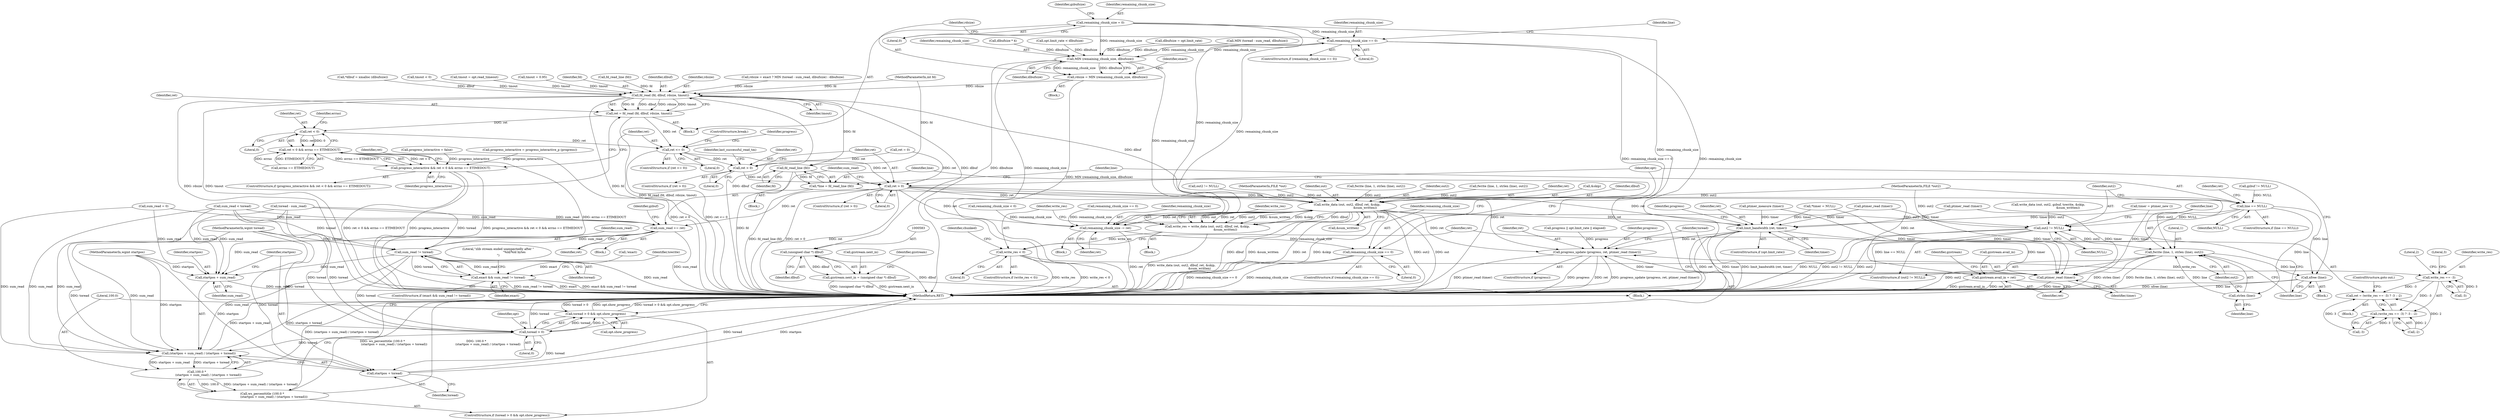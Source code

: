 digraph "0_savannah_ba6b44f6745b14dce414761a8e4b35d31b176bba@API" {
"1000186" [label="(Call,remaining_chunk_size = 0)"];
"1000392" [label="(Call,remaining_chunk_size == 0)"];
"1000461" [label="(Call,MIN (remaining_chunk_size, dlbufsize))"];
"1000459" [label="(Call,rdsize = MIN (remaining_chunk_size, dlbufsize))"];
"1000514" [label="(Call,fd_read (fd, dlbuf, rdsize, tmout))"];
"1000512" [label="(Call,ret = fd_read (fd, dlbuf, rdsize, tmout))"];
"1000523" [label="(Call,ret < 0)"];
"1000522" [label="(Call,ret < 0 && errno == ETIMEDOUT)"];
"1000520" [label="(Call,progress_interactive && ret < 0 && errno == ETIMEDOUT)"];
"1000534" [label="(Call,ret <= 0)"];
"1000550" [label="(Call,ret > 0)"];
"1000558" [label="(Call,ret > 0)"];
"1000563" [label="(Call,sum_read += ret)"];
"1000631" [label="(Call,sum_read != toread)"];
"1000629" [label="(Call,exact && sum_read != toread)"];
"1000767" [label="(Call,toread > 0)"];
"1000766" [label="(Call,toread > 0 && opt.show_progress)"];
"1000776" [label="(Call,(startpos + sum_read) / (startpos + toread))"];
"1000774" [label="(Call,100.0 *\n                         (startpos + sum_read) / (startpos + toread))"];
"1000773" [label="(Call,ws_percenttitle (100.0 *\n                         (startpos + sum_read) / (startpos + toread)))"];
"1000780" [label="(Call,startpos + toread)"];
"1000777" [label="(Call,startpos + sum_read)"];
"1000573" [label="(Call,gzstream.avail_in = ret)"];
"1000685" [label="(Call,write_data (out, out2, dlbuf, ret, &skip,\n                                      &sum_written))"];
"1000683" [label="(Call,write_res = write_data (out, out2, dlbuf, ret, &skip,\n                                      &sum_written))"];
"1000695" [label="(Call,write_res < 0)"];
"1000702" [label="(Call,write_res == -3)"];
"1000699" [label="(Call,ret = (write_res == -3) ? -3 : -2)"];
"1000701" [label="(Call,(write_res == -3) ? -3 : -2)"];
"1000714" [label="(Call,remaining_chunk_size -= ret)"];
"1000718" [label="(Call,remaining_chunk_size == 0)"];
"1000740" [label="(Call,out2 != NULL)"];
"1000743" [label="(Call,fwrite (line, 1, strlen (line), out2))"];
"1000749" [label="(Call,xfree (line))"];
"1000755" [label="(Call,limit_bandwidth (ret, timer))"];
"1000760" [label="(Call,progress_update (progress, ret, ptimer_read (timer)))"];
"1000763" [label="(Call,ptimer_read (timer))"];
"1000582" [label="(Call,(unsigned char *) dlbuf)"];
"1000578" [label="(Call,gzstream.next_in = (unsigned char *) dlbuf)"];
"1000725" [label="(Call,fd_read_line (fd))"];
"1000723" [label="(Call,*line = fd_read_line (fd))"];
"1000728" [label="(Call,line == NULL)"];
"1000746" [label="(Call,strlen (line))"];
"1000375" [label="(Call,!exact)"];
"1000124" [label="(MethodParameterIn,FILE *out2)"];
"1000720" [label="(Literal,0)"];
"1000695" [label="(Call,write_res < 0)"];
"1000467" [label="(Call,tmout = 0.95)"];
"1000357" [label="(Call,dlbufsize = opt.limit_rate)"];
"1000689" [label="(Identifier,ret)"];
"1000499" [label="(Call,tmout < 0)"];
"1000690" [label="(Call,&skip)"];
"1000433" [label="(Call,remaining_chunk_size < 0)"];
"1000512" [label="(Call,ret = fd_read (fd, dlbuf, rdsize, tmout))"];
"1000642" [label="(Identifier,towrite)"];
"1000376" [label="(Identifier,exact)"];
"1000725" [label="(Call,fd_read_line (fd))"];
"1000558" [label="(Call,ret > 0)"];
"1000554" [label="(Identifier,last_successful_read_tm)"];
"1000781" [label="(Identifier,startpos)"];
"1000770" [label="(Call,opt.show_progress)"];
"1000367" [label="(Call,MIN (toread - sum_read, dlbufsize))"];
"1000393" [label="(Identifier,remaining_chunk_size)"];
"1000775" [label="(Literal,100.0)"];
"1000118" [label="(MethodParameterIn,wgint toread)"];
"1000718" [label="(Call,remaining_chunk_size == 0)"];
"1000755" [label="(Call,limit_bandwidth (ret, timer))"];
"1000766" [label="(Call,toread > 0 && opt.show_progress)"];
"1000759" [label="(Identifier,progress)"];
"1000527" [label="(Identifier,errno)"];
"1000688" [label="(Identifier,dlbuf)"];
"1000513" [label="(Identifier,ret)"];
"1000714" [label="(Call,remaining_chunk_size -= ret)"];
"1000573" [label="(Call,gzstream.avail_in = ret)"];
"1000519" [label="(ControlStructure,if (progress_interactive && ret < 0 && errno == ETIMEDOUT))"];
"1000780" [label="(Call,startpos + toread)"];
"1000683" [label="(Call,write_res = write_data (out, out2, dlbuf, ret, &skip,\n                                      &sum_written))"];
"1000774" [label="(Call,100.0 *\n                         (startpos + sum_read) / (startpos + toread))"];
"1000383" [label="(Call,tmout = opt.read_timeout)"];
"1000414" [label="(Call,out2 != NULL)"];
"1000779" [label="(Identifier,sum_read)"];
"1000323" [label="(Call,progress_interactive = progress_interactive_p (progress))"];
"1000125" [label="(Block,)"];
"1000782" [label="(Identifier,toread)"];
"1000738" [label="(Block,)"];
"1000723" [label="(Call,*line = fd_read_line (fd))"];
"1000729" [label="(Identifier,line)"];
"1000535" [label="(Identifier,ret)"];
"1000394" [label="(Literal,0)"];
"1000709" [label="(Literal,2)"];
"1000398" [label="(Identifier,line)"];
"1000777" [label="(Call,startpos + sum_read)"];
"1000191" [label="(Identifier,gzbufsize)"];
"1000771" [label="(Identifier,opt)"];
"1000529" [label="(Call,ret = 0)"];
"1000713" [label="(Block,)"];
"1000764" [label="(Identifier,timer)"];
"1000582" [label="(Call,(unsigned char *) dlbuf)"];
"1000579" [label="(Call,gzstream.next_in)"];
"1000633" [label="(Identifier,toread)"];
"1000116" [label="(MethodParameterIn,int fd)"];
"1000744" [label="(Identifier,line)"];
"1000589" [label="(Identifier,gzstream)"];
"1000758" [label="(ControlStructure,if (progress))"];
"1000632" [label="(Identifier,sum_read)"];
"1000682" [label="(Block,)"];
"1000536" [label="(Literal,0)"];
"1000567" [label="(Call,gzbuf != NULL)"];
"1000747" [label="(Identifier,line)"];
"1000637" [label="(Literal,\"zlib stream ended unexpectedly after \"\n                                  \"%ld/%ld bytes\n\")"];
"1000769" [label="(Literal,0)"];
"1000724" [label="(Identifier,line)"];
"1000380" [label="(Block,)"];
"1000515" [label="(Identifier,fd)"];
"1000520" [label="(Call,progress_interactive && ret < 0 && errno == ETIMEDOUT)"];
"1000717" [label="(ControlStructure,if (remaining_chunk_size == 0))"];
"1000568" [label="(Identifier,gzbuf)"];
"1000631" [label="(Call,sum_read != toread)"];
"1000762" [label="(Identifier,ret)"];
"1000521" [label="(Identifier,progress_interactive)"];
"1000570" [label="(Block,)"];
"1000753" [label="(Identifier,opt)"];
"1000701" [label="(Call,(write_res == -3) ? -3 : -2)"];
"1000525" [label="(Literal,0)"];
"1000719" [label="(Identifier,remaining_chunk_size)"];
"1000399" [label="(Call,fd_read_line (fd))"];
"1000540" [label="(Identifier,progress)"];
"1000749" [label="(Call,xfree (line))"];
"1000698" [label="(Block,)"];
"1000551" [label="(Identifier,ret)"];
"1000580" [label="(Identifier,gzstream)"];
"1000539" [label="(Call,progress || opt.limit_rate || elapsed)"];
"1000187" [label="(Identifier,remaining_chunk_size)"];
"1000514" [label="(Call,fd_read (fd, dlbuf, rdsize, tmout))"];
"1000768" [label="(Identifier,toread)"];
"1000704" [label="(Call,-3)"];
"1000530" [label="(Identifier,ret)"];
"1000756" [label="(Identifier,ret)"];
"1000706" [label="(Call,-3)"];
"1000783" [label="(MethodReturn,RET)"];
"1000630" [label="(Identifier,exact)"];
"1000763" [label="(Call,ptimer_read (timer))"];
"1000550" [label="(Call,ret > 0)"];
"1000117" [label="(MethodParameterIn,FILE *out)"];
"1000392" [label="(Call,remaining_chunk_size == 0)"];
"1000522" [label="(Call,ret < 0 && errno == ETIMEDOUT)"];
"1000516" [label="(Identifier,dlbuf)"];
"1000708" [label="(Call,-2)"];
"1000760" [label="(Call,progress_update (progress, ret, ptimer_read (timer)))"];
"1000517" [label="(Identifier,rdsize)"];
"1000188" [label="(Literal,0)"];
"1000778" [label="(Identifier,startpos)"];
"1000686" [label="(Identifier,out)"];
"1000552" [label="(Literal,0)"];
"1000743" [label="(Call,fwrite (line, 1, strlen (line), out2))"];
"1000767" [label="(Call,toread > 0)"];
"1000700" [label="(Identifier,ret)"];
"1000707" [label="(Literal,3)"];
"1000533" [label="(ControlStructure,if (ret <= 0))"];
"1000716" [label="(Identifier,ret)"];
"1000730" [label="(Identifier,NULL)"];
"1000728" [label="(Call,line == NULL)"];
"1000156" [label="(Call,progress_interactive = false)"];
"1000746" [label="(Call,strlen (line))"];
"1000685" [label="(Call,write_data (out, out2, dlbuf, ret, &skip,\n                                      &sum_written))"];
"1000534" [label="(Call,ret <= 0)"];
"1000460" [label="(Identifier,rdsize)"];
"1000751" [label="(ControlStructure,if (opt.limit_rate))"];
"1000559" [label="(Identifier,ret)"];
"1000727" [label="(ControlStructure,if (line == NULL))"];
"1000684" [label="(Identifier,write_res)"];
"1000739" [label="(ControlStructure,if (out2 != NULL))"];
"1000417" [label="(Call,fwrite (line, 1, strlen (line), out2))"];
"1000733" [label="(Identifier,ret)"];
"1000721" [label="(Block,)"];
"1000537" [label="(ControlStructure,break;)"];
"1000776" [label="(Call,(startpos + sum_read) / (startpos + toread))"];
"1000363" [label="(Call,rdsize = exact ? MIN (toread - sum_read, dlbufsize) : dlbufsize)"];
"1000443" [label="(Call,remaining_chunk_size == 0)"];
"1000741" [label="(Identifier,out2)"];
"1000518" [label="(Identifier,tmout)"];
"1000584" [label="(Identifier,dlbuf)"];
"1000578" [label="(Call,gzstream.next_in = (unsigned char *) dlbuf)"];
"1000459" [label="(Call,rdsize = MIN (remaining_chunk_size, dlbufsize))"];
"1000462" [label="(Identifier,remaining_chunk_size)"];
"1000523" [label="(Call,ret < 0)"];
"1000178" [label="(Call,sum_read = 0)"];
"1000555" [label="(Call,ptimer_read (timer))"];
"1000119" [label="(MethodParameterIn,wgint startpos)"];
"1000710" [label="(ControlStructure,goto out;)"];
"1000461" [label="(Call,MIN (remaining_chunk_size, dlbufsize))"];
"1000699" [label="(Call,ret = (write_res == -3) ? -3 : -2)"];
"1000557" [label="(ControlStructure,if (ret > 0))"];
"1000692" [label="(Call,&sum_written)"];
"1000547" [label="(Call,ptimer_measure (timer))"];
"1000761" [label="(Identifier,progress)"];
"1000139" [label="(Call,*dlbuf = xmalloc (dlbufsize))"];
"1000712" [label="(Identifier,chunked)"];
"1000186" [label="(Call,remaining_chunk_size = 0)"];
"1000765" [label="(ControlStructure,if (toread > 0 && opt.show_progress))"];
"1000687" [label="(Identifier,out2)"];
"1000144" [label="(Call,*timer = NULL)"];
"1000561" [label="(Block,)"];
"1000628" [label="(ControlStructure,if (exact && sum_read != toread))"];
"1000192" [label="(Call,dlbufsize * 4)"];
"1000702" [label="(Call,write_res == -3)"];
"1000742" [label="(Identifier,NULL)"];
"1000463" [label="(Identifier,dlbufsize)"];
"1000745" [label="(Literal,1)"];
"1000715" [label="(Identifier,remaining_chunk_size)"];
"1000748" [label="(Identifier,out2)"];
"1000740" [label="(Call,out2 != NULL)"];
"1000563" [label="(Call,sum_read += ret)"];
"1000703" [label="(Identifier,write_res)"];
"1000341" [label="(Call,timer = ptimer_new ())"];
"1000391" [label="(ControlStructure,if (remaining_chunk_size == 0))"];
"1000352" [label="(Call,opt.limit_rate < dlbufsize)"];
"1000650" [label="(Call,write_data (out, out2, gzbuf, towrite, &skip,\n                                          &sum_written))"];
"1000479" [label="(Call,ptimer_read (timer))"];
"1000696" [label="(Identifier,write_res)"];
"1000450" [label="(Call,fwrite (line, 1, strlen (line), out2))"];
"1000577" [label="(Identifier,ret)"];
"1000377" [label="(Call,sum_read < toread)"];
"1000526" [label="(Call,errno == ETIMEDOUT)"];
"1000773" [label="(Call,ws_percenttitle (100.0 *\n                         (startpos + sum_read) / (startpos + toread)))"];
"1000757" [label="(Identifier,timer)"];
"1000549" [label="(ControlStructure,if (ret > 0))"];
"1000629" [label="(Call,exact && sum_read != toread)"];
"1000560" [label="(Literal,0)"];
"1000574" [label="(Call,gzstream.avail_in)"];
"1000694" [label="(ControlStructure,if (write_res < 0))"];
"1000697" [label="(Literal,0)"];
"1000564" [label="(Identifier,sum_read)"];
"1000726" [label="(Identifier,fd)"];
"1000750" [label="(Identifier,line)"];
"1000524" [label="(Identifier,ret)"];
"1000368" [label="(Call,toread - sum_read)"];
"1000565" [label="(Identifier,ret)"];
"1000186" -> "1000125"  [label="AST: "];
"1000186" -> "1000188"  [label="CFG: "];
"1000187" -> "1000186"  [label="AST: "];
"1000188" -> "1000186"  [label="AST: "];
"1000191" -> "1000186"  [label="CFG: "];
"1000186" -> "1000783"  [label="DDG: remaining_chunk_size"];
"1000186" -> "1000392"  [label="DDG: remaining_chunk_size"];
"1000186" -> "1000461"  [label="DDG: remaining_chunk_size"];
"1000186" -> "1000714"  [label="DDG: remaining_chunk_size"];
"1000392" -> "1000391"  [label="AST: "];
"1000392" -> "1000394"  [label="CFG: "];
"1000393" -> "1000392"  [label="AST: "];
"1000394" -> "1000392"  [label="AST: "];
"1000398" -> "1000392"  [label="CFG: "];
"1000460" -> "1000392"  [label="CFG: "];
"1000392" -> "1000783"  [label="DDG: remaining_chunk_size == 0"];
"1000392" -> "1000783"  [label="DDG: remaining_chunk_size"];
"1000461" -> "1000392"  [label="DDG: remaining_chunk_size"];
"1000392" -> "1000461"  [label="DDG: remaining_chunk_size"];
"1000392" -> "1000714"  [label="DDG: remaining_chunk_size"];
"1000461" -> "1000459"  [label="AST: "];
"1000461" -> "1000463"  [label="CFG: "];
"1000462" -> "1000461"  [label="AST: "];
"1000463" -> "1000461"  [label="AST: "];
"1000459" -> "1000461"  [label="CFG: "];
"1000461" -> "1000783"  [label="DDG: dlbufsize"];
"1000461" -> "1000783"  [label="DDG: remaining_chunk_size"];
"1000461" -> "1000459"  [label="DDG: remaining_chunk_size"];
"1000461" -> "1000459"  [label="DDG: dlbufsize"];
"1000357" -> "1000461"  [label="DDG: dlbufsize"];
"1000352" -> "1000461"  [label="DDG: dlbufsize"];
"1000192" -> "1000461"  [label="DDG: dlbufsize"];
"1000367" -> "1000461"  [label="DDG: dlbufsize"];
"1000461" -> "1000714"  [label="DDG: remaining_chunk_size"];
"1000459" -> "1000380"  [label="AST: "];
"1000460" -> "1000459"  [label="AST: "];
"1000376" -> "1000459"  [label="CFG: "];
"1000459" -> "1000783"  [label="DDG: MIN (remaining_chunk_size, dlbufsize)"];
"1000459" -> "1000514"  [label="DDG: rdsize"];
"1000514" -> "1000512"  [label="AST: "];
"1000514" -> "1000518"  [label="CFG: "];
"1000515" -> "1000514"  [label="AST: "];
"1000516" -> "1000514"  [label="AST: "];
"1000517" -> "1000514"  [label="AST: "];
"1000518" -> "1000514"  [label="AST: "];
"1000512" -> "1000514"  [label="CFG: "];
"1000514" -> "1000783"  [label="DDG: tmout"];
"1000514" -> "1000783"  [label="DDG: fd"];
"1000514" -> "1000783"  [label="DDG: dlbuf"];
"1000514" -> "1000783"  [label="DDG: rdsize"];
"1000514" -> "1000512"  [label="DDG: fd"];
"1000514" -> "1000512"  [label="DDG: dlbuf"];
"1000514" -> "1000512"  [label="DDG: rdsize"];
"1000514" -> "1000512"  [label="DDG: tmout"];
"1000399" -> "1000514"  [label="DDG: fd"];
"1000116" -> "1000514"  [label="DDG: fd"];
"1000139" -> "1000514"  [label="DDG: dlbuf"];
"1000363" -> "1000514"  [label="DDG: rdsize"];
"1000383" -> "1000514"  [label="DDG: tmout"];
"1000467" -> "1000514"  [label="DDG: tmout"];
"1000499" -> "1000514"  [label="DDG: tmout"];
"1000514" -> "1000582"  [label="DDG: dlbuf"];
"1000514" -> "1000685"  [label="DDG: dlbuf"];
"1000514" -> "1000725"  [label="DDG: fd"];
"1000512" -> "1000125"  [label="AST: "];
"1000513" -> "1000512"  [label="AST: "];
"1000521" -> "1000512"  [label="CFG: "];
"1000512" -> "1000783"  [label="DDG: fd_read (fd, dlbuf, rdsize, tmout)"];
"1000512" -> "1000523"  [label="DDG: ret"];
"1000512" -> "1000534"  [label="DDG: ret"];
"1000523" -> "1000522"  [label="AST: "];
"1000523" -> "1000525"  [label="CFG: "];
"1000524" -> "1000523"  [label="AST: "];
"1000525" -> "1000523"  [label="AST: "];
"1000527" -> "1000523"  [label="CFG: "];
"1000522" -> "1000523"  [label="CFG: "];
"1000523" -> "1000522"  [label="DDG: ret"];
"1000523" -> "1000522"  [label="DDG: 0"];
"1000523" -> "1000534"  [label="DDG: ret"];
"1000522" -> "1000520"  [label="AST: "];
"1000522" -> "1000526"  [label="CFG: "];
"1000526" -> "1000522"  [label="AST: "];
"1000520" -> "1000522"  [label="CFG: "];
"1000522" -> "1000783"  [label="DDG: errno == ETIMEDOUT"];
"1000522" -> "1000783"  [label="DDG: ret < 0"];
"1000522" -> "1000520"  [label="DDG: ret < 0"];
"1000522" -> "1000520"  [label="DDG: errno == ETIMEDOUT"];
"1000526" -> "1000522"  [label="DDG: errno"];
"1000526" -> "1000522"  [label="DDG: ETIMEDOUT"];
"1000520" -> "1000519"  [label="AST: "];
"1000520" -> "1000521"  [label="CFG: "];
"1000521" -> "1000520"  [label="AST: "];
"1000530" -> "1000520"  [label="CFG: "];
"1000535" -> "1000520"  [label="CFG: "];
"1000520" -> "1000783"  [label="DDG: progress_interactive && ret < 0 && errno == ETIMEDOUT"];
"1000520" -> "1000783"  [label="DDG: ret < 0 && errno == ETIMEDOUT"];
"1000520" -> "1000783"  [label="DDG: progress_interactive"];
"1000156" -> "1000520"  [label="DDG: progress_interactive"];
"1000323" -> "1000520"  [label="DDG: progress_interactive"];
"1000534" -> "1000533"  [label="AST: "];
"1000534" -> "1000536"  [label="CFG: "];
"1000535" -> "1000534"  [label="AST: "];
"1000536" -> "1000534"  [label="AST: "];
"1000537" -> "1000534"  [label="CFG: "];
"1000540" -> "1000534"  [label="CFG: "];
"1000534" -> "1000783"  [label="DDG: ret <= 0"];
"1000534" -> "1000550"  [label="DDG: ret"];
"1000534" -> "1000558"  [label="DDG: ret"];
"1000550" -> "1000549"  [label="AST: "];
"1000550" -> "1000552"  [label="CFG: "];
"1000551" -> "1000550"  [label="AST: "];
"1000552" -> "1000550"  [label="AST: "];
"1000554" -> "1000550"  [label="CFG: "];
"1000559" -> "1000550"  [label="CFG: "];
"1000529" -> "1000550"  [label="DDG: ret"];
"1000550" -> "1000558"  [label="DDG: ret"];
"1000558" -> "1000557"  [label="AST: "];
"1000558" -> "1000560"  [label="CFG: "];
"1000559" -> "1000558"  [label="AST: "];
"1000560" -> "1000558"  [label="AST: "];
"1000564" -> "1000558"  [label="CFG: "];
"1000753" -> "1000558"  [label="CFG: "];
"1000558" -> "1000783"  [label="DDG: ret > 0"];
"1000558" -> "1000783"  [label="DDG: ret"];
"1000529" -> "1000558"  [label="DDG: ret"];
"1000558" -> "1000563"  [label="DDG: ret"];
"1000558" -> "1000573"  [label="DDG: ret"];
"1000558" -> "1000685"  [label="DDG: ret"];
"1000558" -> "1000714"  [label="DDG: ret"];
"1000558" -> "1000755"  [label="DDG: ret"];
"1000558" -> "1000760"  [label="DDG: ret"];
"1000563" -> "1000561"  [label="AST: "];
"1000563" -> "1000565"  [label="CFG: "];
"1000564" -> "1000563"  [label="AST: "];
"1000565" -> "1000563"  [label="AST: "];
"1000568" -> "1000563"  [label="CFG: "];
"1000563" -> "1000783"  [label="DDG: sum_read"];
"1000368" -> "1000563"  [label="DDG: sum_read"];
"1000178" -> "1000563"  [label="DDG: sum_read"];
"1000377" -> "1000563"  [label="DDG: sum_read"];
"1000563" -> "1000631"  [label="DDG: sum_read"];
"1000563" -> "1000776"  [label="DDG: sum_read"];
"1000563" -> "1000777"  [label="DDG: sum_read"];
"1000631" -> "1000629"  [label="AST: "];
"1000631" -> "1000633"  [label="CFG: "];
"1000632" -> "1000631"  [label="AST: "];
"1000633" -> "1000631"  [label="AST: "];
"1000629" -> "1000631"  [label="CFG: "];
"1000631" -> "1000783"  [label="DDG: sum_read"];
"1000631" -> "1000629"  [label="DDG: sum_read"];
"1000631" -> "1000629"  [label="DDG: toread"];
"1000368" -> "1000631"  [label="DDG: toread"];
"1000377" -> "1000631"  [label="DDG: toread"];
"1000118" -> "1000631"  [label="DDG: toread"];
"1000631" -> "1000767"  [label="DDG: toread"];
"1000631" -> "1000776"  [label="DDG: sum_read"];
"1000631" -> "1000777"  [label="DDG: sum_read"];
"1000629" -> "1000628"  [label="AST: "];
"1000629" -> "1000630"  [label="CFG: "];
"1000630" -> "1000629"  [label="AST: "];
"1000637" -> "1000629"  [label="CFG: "];
"1000642" -> "1000629"  [label="CFG: "];
"1000629" -> "1000783"  [label="DDG: exact"];
"1000629" -> "1000783"  [label="DDG: exact && sum_read != toread"];
"1000629" -> "1000783"  [label="DDG: sum_read != toread"];
"1000375" -> "1000629"  [label="DDG: exact"];
"1000767" -> "1000766"  [label="AST: "];
"1000767" -> "1000769"  [label="CFG: "];
"1000768" -> "1000767"  [label="AST: "];
"1000769" -> "1000767"  [label="AST: "];
"1000771" -> "1000767"  [label="CFG: "];
"1000766" -> "1000767"  [label="CFG: "];
"1000767" -> "1000783"  [label="DDG: toread"];
"1000767" -> "1000766"  [label="DDG: toread"];
"1000767" -> "1000766"  [label="DDG: 0"];
"1000368" -> "1000767"  [label="DDG: toread"];
"1000377" -> "1000767"  [label="DDG: toread"];
"1000118" -> "1000767"  [label="DDG: toread"];
"1000767" -> "1000776"  [label="DDG: toread"];
"1000767" -> "1000780"  [label="DDG: toread"];
"1000766" -> "1000765"  [label="AST: "];
"1000766" -> "1000770"  [label="CFG: "];
"1000770" -> "1000766"  [label="AST: "];
"1000775" -> "1000766"  [label="CFG: "];
"1000783" -> "1000766"  [label="CFG: "];
"1000766" -> "1000783"  [label="DDG: toread > 0"];
"1000766" -> "1000783"  [label="DDG: opt.show_progress"];
"1000766" -> "1000783"  [label="DDG: toread > 0 && opt.show_progress"];
"1000776" -> "1000774"  [label="AST: "];
"1000776" -> "1000780"  [label="CFG: "];
"1000777" -> "1000776"  [label="AST: "];
"1000780" -> "1000776"  [label="AST: "];
"1000774" -> "1000776"  [label="CFG: "];
"1000776" -> "1000783"  [label="DDG: startpos + toread"];
"1000776" -> "1000783"  [label="DDG: startpos + sum_read"];
"1000776" -> "1000774"  [label="DDG: startpos + sum_read"];
"1000776" -> "1000774"  [label="DDG: startpos + toread"];
"1000119" -> "1000776"  [label="DDG: startpos"];
"1000368" -> "1000776"  [label="DDG: sum_read"];
"1000178" -> "1000776"  [label="DDG: sum_read"];
"1000377" -> "1000776"  [label="DDG: sum_read"];
"1000118" -> "1000776"  [label="DDG: toread"];
"1000774" -> "1000773"  [label="AST: "];
"1000775" -> "1000774"  [label="AST: "];
"1000773" -> "1000774"  [label="CFG: "];
"1000774" -> "1000783"  [label="DDG: (startpos + sum_read) / (startpos + toread)"];
"1000774" -> "1000773"  [label="DDG: 100.0"];
"1000774" -> "1000773"  [label="DDG: (startpos + sum_read) / (startpos + toread)"];
"1000773" -> "1000765"  [label="AST: "];
"1000783" -> "1000773"  [label="CFG: "];
"1000773" -> "1000783"  [label="DDG: ws_percenttitle (100.0 *\n                         (startpos + sum_read) / (startpos + toread))"];
"1000773" -> "1000783"  [label="DDG: 100.0 *\n                         (startpos + sum_read) / (startpos + toread)"];
"1000780" -> "1000782"  [label="CFG: "];
"1000781" -> "1000780"  [label="AST: "];
"1000782" -> "1000780"  [label="AST: "];
"1000780" -> "1000783"  [label="DDG: startpos"];
"1000780" -> "1000783"  [label="DDG: toread"];
"1000119" -> "1000780"  [label="DDG: startpos"];
"1000118" -> "1000780"  [label="DDG: toread"];
"1000777" -> "1000779"  [label="CFG: "];
"1000778" -> "1000777"  [label="AST: "];
"1000779" -> "1000777"  [label="AST: "];
"1000781" -> "1000777"  [label="CFG: "];
"1000777" -> "1000783"  [label="DDG: sum_read"];
"1000119" -> "1000777"  [label="DDG: startpos"];
"1000368" -> "1000777"  [label="DDG: sum_read"];
"1000178" -> "1000777"  [label="DDG: sum_read"];
"1000377" -> "1000777"  [label="DDG: sum_read"];
"1000573" -> "1000570"  [label="AST: "];
"1000573" -> "1000577"  [label="CFG: "];
"1000574" -> "1000573"  [label="AST: "];
"1000577" -> "1000573"  [label="AST: "];
"1000580" -> "1000573"  [label="CFG: "];
"1000573" -> "1000783"  [label="DDG: ret"];
"1000573" -> "1000783"  [label="DDG: gzstream.avail_in"];
"1000685" -> "1000683"  [label="AST: "];
"1000685" -> "1000692"  [label="CFG: "];
"1000686" -> "1000685"  [label="AST: "];
"1000687" -> "1000685"  [label="AST: "];
"1000688" -> "1000685"  [label="AST: "];
"1000689" -> "1000685"  [label="AST: "];
"1000690" -> "1000685"  [label="AST: "];
"1000692" -> "1000685"  [label="AST: "];
"1000683" -> "1000685"  [label="CFG: "];
"1000685" -> "1000783"  [label="DDG: ret"];
"1000685" -> "1000783"  [label="DDG: &skip"];
"1000685" -> "1000783"  [label="DDG: out2"];
"1000685" -> "1000783"  [label="DDG: out"];
"1000685" -> "1000783"  [label="DDG: dlbuf"];
"1000685" -> "1000783"  [label="DDG: &sum_written"];
"1000685" -> "1000683"  [label="DDG: out"];
"1000685" -> "1000683"  [label="DDG: ret"];
"1000685" -> "1000683"  [label="DDG: out2"];
"1000685" -> "1000683"  [label="DDG: &sum_written"];
"1000685" -> "1000683"  [label="DDG: &skip"];
"1000685" -> "1000683"  [label="DDG: dlbuf"];
"1000117" -> "1000685"  [label="DDG: out"];
"1000450" -> "1000685"  [label="DDG: out2"];
"1000417" -> "1000685"  [label="DDG: out2"];
"1000414" -> "1000685"  [label="DDG: out2"];
"1000124" -> "1000685"  [label="DDG: out2"];
"1000685" -> "1000714"  [label="DDG: ret"];
"1000685" -> "1000740"  [label="DDG: out2"];
"1000685" -> "1000755"  [label="DDG: ret"];
"1000685" -> "1000760"  [label="DDG: ret"];
"1000683" -> "1000682"  [label="AST: "];
"1000684" -> "1000683"  [label="AST: "];
"1000696" -> "1000683"  [label="CFG: "];
"1000683" -> "1000783"  [label="DDG: write_data (out, out2, dlbuf, ret, &skip,\n                                      &sum_written)"];
"1000683" -> "1000695"  [label="DDG: write_res"];
"1000695" -> "1000694"  [label="AST: "];
"1000695" -> "1000697"  [label="CFG: "];
"1000696" -> "1000695"  [label="AST: "];
"1000697" -> "1000695"  [label="AST: "];
"1000700" -> "1000695"  [label="CFG: "];
"1000712" -> "1000695"  [label="CFG: "];
"1000695" -> "1000783"  [label="DDG: write_res < 0"];
"1000695" -> "1000783"  [label="DDG: write_res"];
"1000695" -> "1000702"  [label="DDG: write_res"];
"1000702" -> "1000701"  [label="AST: "];
"1000702" -> "1000704"  [label="CFG: "];
"1000703" -> "1000702"  [label="AST: "];
"1000704" -> "1000702"  [label="AST: "];
"1000707" -> "1000702"  [label="CFG: "];
"1000709" -> "1000702"  [label="CFG: "];
"1000702" -> "1000699"  [label="DDG: -3"];
"1000704" -> "1000702"  [label="DDG: 3"];
"1000702" -> "1000701"  [label="DDG: -3"];
"1000699" -> "1000698"  [label="AST: "];
"1000699" -> "1000701"  [label="CFG: "];
"1000700" -> "1000699"  [label="AST: "];
"1000701" -> "1000699"  [label="AST: "];
"1000710" -> "1000699"  [label="CFG: "];
"1000706" -> "1000699"  [label="DDG: 3"];
"1000708" -> "1000699"  [label="DDG: 2"];
"1000701" -> "1000706"  [label="CFG: "];
"1000701" -> "1000708"  [label="CFG: "];
"1000706" -> "1000701"  [label="AST: "];
"1000708" -> "1000701"  [label="AST: "];
"1000706" -> "1000701"  [label="DDG: 3"];
"1000708" -> "1000701"  [label="DDG: 2"];
"1000714" -> "1000713"  [label="AST: "];
"1000714" -> "1000716"  [label="CFG: "];
"1000715" -> "1000714"  [label="AST: "];
"1000716" -> "1000714"  [label="AST: "];
"1000719" -> "1000714"  [label="CFG: "];
"1000714" -> "1000783"  [label="DDG: ret"];
"1000433" -> "1000714"  [label="DDG: remaining_chunk_size"];
"1000443" -> "1000714"  [label="DDG: remaining_chunk_size"];
"1000714" -> "1000718"  [label="DDG: remaining_chunk_size"];
"1000718" -> "1000717"  [label="AST: "];
"1000718" -> "1000720"  [label="CFG: "];
"1000719" -> "1000718"  [label="AST: "];
"1000720" -> "1000718"  [label="AST: "];
"1000724" -> "1000718"  [label="CFG: "];
"1000753" -> "1000718"  [label="CFG: "];
"1000718" -> "1000783"  [label="DDG: remaining_chunk_size"];
"1000718" -> "1000783"  [label="DDG: remaining_chunk_size == 0"];
"1000740" -> "1000739"  [label="AST: "];
"1000740" -> "1000742"  [label="CFG: "];
"1000741" -> "1000740"  [label="AST: "];
"1000742" -> "1000740"  [label="AST: "];
"1000744" -> "1000740"  [label="CFG: "];
"1000750" -> "1000740"  [label="CFG: "];
"1000740" -> "1000783"  [label="DDG: NULL"];
"1000740" -> "1000783"  [label="DDG: out2 != NULL"];
"1000740" -> "1000783"  [label="DDG: out2"];
"1000650" -> "1000740"  [label="DDG: out2"];
"1000124" -> "1000740"  [label="DDG: out2"];
"1000728" -> "1000740"  [label="DDG: NULL"];
"1000740" -> "1000743"  [label="DDG: out2"];
"1000743" -> "1000739"  [label="AST: "];
"1000743" -> "1000748"  [label="CFG: "];
"1000744" -> "1000743"  [label="AST: "];
"1000745" -> "1000743"  [label="AST: "];
"1000746" -> "1000743"  [label="AST: "];
"1000748" -> "1000743"  [label="AST: "];
"1000750" -> "1000743"  [label="CFG: "];
"1000743" -> "1000783"  [label="DDG: out2"];
"1000743" -> "1000783"  [label="DDG: strlen (line)"];
"1000743" -> "1000783"  [label="DDG: fwrite (line, 1, strlen (line), out2)"];
"1000746" -> "1000743"  [label="DDG: line"];
"1000124" -> "1000743"  [label="DDG: out2"];
"1000743" -> "1000749"  [label="DDG: line"];
"1000749" -> "1000738"  [label="AST: "];
"1000749" -> "1000750"  [label="CFG: "];
"1000750" -> "1000749"  [label="AST: "];
"1000753" -> "1000749"  [label="CFG: "];
"1000749" -> "1000783"  [label="DDG: line"];
"1000749" -> "1000783"  [label="DDG: xfree (line)"];
"1000728" -> "1000749"  [label="DDG: line"];
"1000755" -> "1000751"  [label="AST: "];
"1000755" -> "1000757"  [label="CFG: "];
"1000756" -> "1000755"  [label="AST: "];
"1000757" -> "1000755"  [label="AST: "];
"1000759" -> "1000755"  [label="CFG: "];
"1000755" -> "1000783"  [label="DDG: timer"];
"1000755" -> "1000783"  [label="DDG: limit_bandwidth (ret, timer)"];
"1000755" -> "1000783"  [label="DDG: ret"];
"1000547" -> "1000755"  [label="DDG: timer"];
"1000555" -> "1000755"  [label="DDG: timer"];
"1000479" -> "1000755"  [label="DDG: timer"];
"1000341" -> "1000755"  [label="DDG: timer"];
"1000144" -> "1000755"  [label="DDG: timer"];
"1000755" -> "1000760"  [label="DDG: ret"];
"1000755" -> "1000763"  [label="DDG: timer"];
"1000760" -> "1000758"  [label="AST: "];
"1000760" -> "1000763"  [label="CFG: "];
"1000761" -> "1000760"  [label="AST: "];
"1000762" -> "1000760"  [label="AST: "];
"1000763" -> "1000760"  [label="AST: "];
"1000768" -> "1000760"  [label="CFG: "];
"1000760" -> "1000783"  [label="DDG: ret"];
"1000760" -> "1000783"  [label="DDG: progress_update (progress, ret, ptimer_read (timer))"];
"1000760" -> "1000783"  [label="DDG: ptimer_read (timer)"];
"1000760" -> "1000783"  [label="DDG: progress"];
"1000539" -> "1000760"  [label="DDG: progress"];
"1000763" -> "1000760"  [label="DDG: timer"];
"1000763" -> "1000764"  [label="CFG: "];
"1000764" -> "1000763"  [label="AST: "];
"1000763" -> "1000783"  [label="DDG: timer"];
"1000547" -> "1000763"  [label="DDG: timer"];
"1000555" -> "1000763"  [label="DDG: timer"];
"1000479" -> "1000763"  [label="DDG: timer"];
"1000341" -> "1000763"  [label="DDG: timer"];
"1000144" -> "1000763"  [label="DDG: timer"];
"1000582" -> "1000578"  [label="AST: "];
"1000582" -> "1000584"  [label="CFG: "];
"1000583" -> "1000582"  [label="AST: "];
"1000584" -> "1000582"  [label="AST: "];
"1000578" -> "1000582"  [label="CFG: "];
"1000582" -> "1000783"  [label="DDG: dlbuf"];
"1000582" -> "1000578"  [label="DDG: dlbuf"];
"1000578" -> "1000570"  [label="AST: "];
"1000579" -> "1000578"  [label="AST: "];
"1000589" -> "1000578"  [label="CFG: "];
"1000578" -> "1000783"  [label="DDG: gzstream.next_in"];
"1000578" -> "1000783"  [label="DDG: (unsigned char *) dlbuf"];
"1000725" -> "1000723"  [label="AST: "];
"1000725" -> "1000726"  [label="CFG: "];
"1000726" -> "1000725"  [label="AST: "];
"1000723" -> "1000725"  [label="CFG: "];
"1000725" -> "1000783"  [label="DDG: fd"];
"1000725" -> "1000723"  [label="DDG: fd"];
"1000116" -> "1000725"  [label="DDG: fd"];
"1000723" -> "1000721"  [label="AST: "];
"1000724" -> "1000723"  [label="AST: "];
"1000729" -> "1000723"  [label="CFG: "];
"1000723" -> "1000783"  [label="DDG: fd_read_line (fd)"];
"1000723" -> "1000728"  [label="DDG: line"];
"1000728" -> "1000727"  [label="AST: "];
"1000728" -> "1000730"  [label="CFG: "];
"1000729" -> "1000728"  [label="AST: "];
"1000730" -> "1000728"  [label="AST: "];
"1000733" -> "1000728"  [label="CFG: "];
"1000741" -> "1000728"  [label="CFG: "];
"1000728" -> "1000783"  [label="DDG: line == NULL"];
"1000567" -> "1000728"  [label="DDG: NULL"];
"1000728" -> "1000746"  [label="DDG: line"];
"1000746" -> "1000747"  [label="CFG: "];
"1000747" -> "1000746"  [label="AST: "];
"1000748" -> "1000746"  [label="CFG: "];
}
